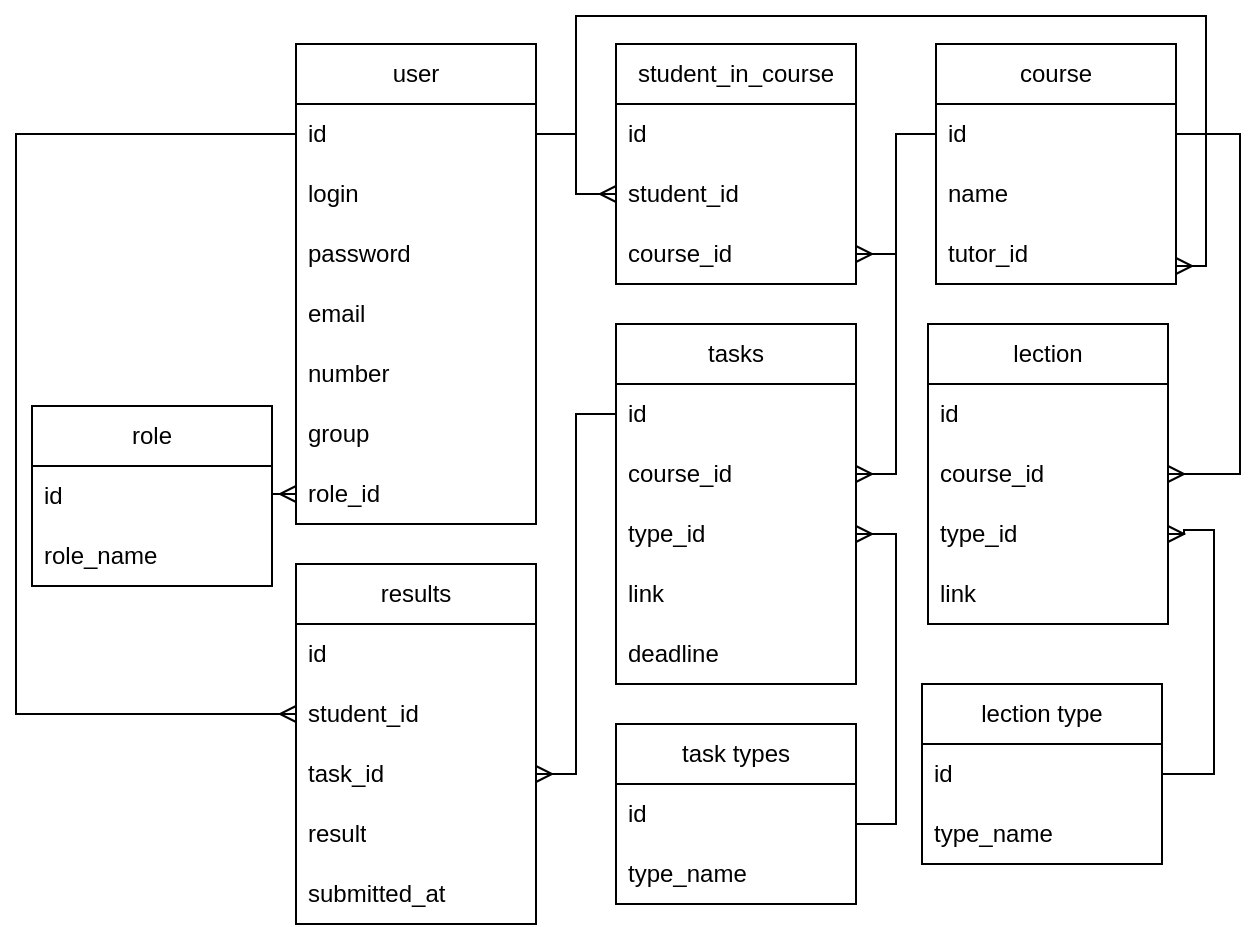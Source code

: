 <mxfile version="24.4.4" type="github">
  <diagram name="Page-1" id="5Un4fdIXJoDYMkFlnWOC">
    <mxGraphModel dx="792" dy="1124" grid="0" gridSize="10" guides="1" tooltips="1" connect="1" arrows="1" fold="1" page="0" pageScale="1" pageWidth="850" pageHeight="1100" math="0" shadow="0">
      <root>
        <mxCell id="0" />
        <mxCell id="1" parent="0" />
        <mxCell id="l16u2ttChjux-JlFhEDz-1" value="user" style="swimlane;fontStyle=0;childLayout=stackLayout;horizontal=1;startSize=30;horizontalStack=0;resizeParent=1;resizeParentMax=0;resizeLast=0;collapsible=1;marginBottom=0;whiteSpace=wrap;html=1;" parent="1" vertex="1">
          <mxGeometry x="160" y="320" width="120" height="240" as="geometry" />
        </mxCell>
        <mxCell id="l16u2ttChjux-JlFhEDz-2" value="id" style="text;strokeColor=none;fillColor=none;align=left;verticalAlign=middle;spacingLeft=4;spacingRight=4;overflow=hidden;points=[[0,0.5],[1,0.5]];portConstraint=eastwest;rotatable=0;whiteSpace=wrap;html=1;" parent="l16u2ttChjux-JlFhEDz-1" vertex="1">
          <mxGeometry y="30" width="120" height="30" as="geometry" />
        </mxCell>
        <mxCell id="l16u2ttChjux-JlFhEDz-62" value="login" style="text;strokeColor=none;fillColor=none;align=left;verticalAlign=middle;spacingLeft=4;spacingRight=4;overflow=hidden;points=[[0,0.5],[1,0.5]];portConstraint=eastwest;rotatable=0;whiteSpace=wrap;html=1;" parent="l16u2ttChjux-JlFhEDz-1" vertex="1">
          <mxGeometry y="60" width="120" height="30" as="geometry" />
        </mxCell>
        <mxCell id="l16u2ttChjux-JlFhEDz-63" value="password" style="text;strokeColor=none;fillColor=none;align=left;verticalAlign=middle;spacingLeft=4;spacingRight=4;overflow=hidden;points=[[0,0.5],[1,0.5]];portConstraint=eastwest;rotatable=0;whiteSpace=wrap;html=1;" parent="l16u2ttChjux-JlFhEDz-1" vertex="1">
          <mxGeometry y="90" width="120" height="30" as="geometry" />
        </mxCell>
        <mxCell id="l16u2ttChjux-JlFhEDz-64" value="email" style="text;strokeColor=none;fillColor=none;align=left;verticalAlign=middle;spacingLeft=4;spacingRight=4;overflow=hidden;points=[[0,0.5],[1,0.5]];portConstraint=eastwest;rotatable=0;whiteSpace=wrap;html=1;" parent="l16u2ttChjux-JlFhEDz-1" vertex="1">
          <mxGeometry y="120" width="120" height="30" as="geometry" />
        </mxCell>
        <mxCell id="l16u2ttChjux-JlFhEDz-65" value="number" style="text;strokeColor=none;fillColor=none;align=left;verticalAlign=middle;spacingLeft=4;spacingRight=4;overflow=hidden;points=[[0,0.5],[1,0.5]];portConstraint=eastwest;rotatable=0;whiteSpace=wrap;html=1;" parent="l16u2ttChjux-JlFhEDz-1" vertex="1">
          <mxGeometry y="150" width="120" height="30" as="geometry" />
        </mxCell>
        <mxCell id="l16u2ttChjux-JlFhEDz-79" value="group" style="text;strokeColor=none;fillColor=none;align=left;verticalAlign=middle;spacingLeft=4;spacingRight=4;overflow=hidden;points=[[0,0.5],[1,0.5]];portConstraint=eastwest;rotatable=0;whiteSpace=wrap;html=1;" parent="l16u2ttChjux-JlFhEDz-1" vertex="1">
          <mxGeometry y="180" width="120" height="30" as="geometry" />
        </mxCell>
        <mxCell id="lbGMUFgZ45TlAih9L0F--12" value="role_id" style="text;strokeColor=none;fillColor=none;align=left;verticalAlign=middle;spacingLeft=4;spacingRight=4;overflow=hidden;points=[[0,0.5],[1,0.5]];portConstraint=eastwest;rotatable=0;whiteSpace=wrap;html=1;" vertex="1" parent="l16u2ttChjux-JlFhEDz-1">
          <mxGeometry y="210" width="120" height="30" as="geometry" />
        </mxCell>
        <mxCell id="l16u2ttChjux-JlFhEDz-13" value="lection" style="swimlane;fontStyle=0;childLayout=stackLayout;horizontal=1;startSize=30;horizontalStack=0;resizeParent=1;resizeParentMax=0;resizeLast=0;collapsible=1;marginBottom=0;whiteSpace=wrap;html=1;" parent="1" vertex="1">
          <mxGeometry x="476" y="460" width="120" height="150" as="geometry" />
        </mxCell>
        <mxCell id="l16u2ttChjux-JlFhEDz-14" value="id" style="text;strokeColor=none;fillColor=none;align=left;verticalAlign=middle;spacingLeft=4;spacingRight=4;overflow=hidden;points=[[0,0.5],[1,0.5]];portConstraint=eastwest;rotatable=0;whiteSpace=wrap;html=1;" parent="l16u2ttChjux-JlFhEDz-13" vertex="1">
          <mxGeometry y="30" width="120" height="30" as="geometry" />
        </mxCell>
        <mxCell id="l16u2ttChjux-JlFhEDz-15" value="course_id" style="text;strokeColor=none;fillColor=none;align=left;verticalAlign=middle;spacingLeft=4;spacingRight=4;overflow=hidden;points=[[0,0.5],[1,0.5]];portConstraint=eastwest;rotatable=0;whiteSpace=wrap;html=1;" parent="l16u2ttChjux-JlFhEDz-13" vertex="1">
          <mxGeometry y="60" width="120" height="30" as="geometry" />
        </mxCell>
        <mxCell id="l16u2ttChjux-JlFhEDz-16" value="type_id" style="text;strokeColor=none;fillColor=none;align=left;verticalAlign=middle;spacingLeft=4;spacingRight=4;overflow=hidden;points=[[0,0.5],[1,0.5]];portConstraint=eastwest;rotatable=0;whiteSpace=wrap;html=1;" parent="l16u2ttChjux-JlFhEDz-13" vertex="1">
          <mxGeometry y="90" width="120" height="30" as="geometry" />
        </mxCell>
        <mxCell id="l16u2ttChjux-JlFhEDz-69" value="link" style="text;strokeColor=none;fillColor=none;align=left;verticalAlign=middle;spacingLeft=4;spacingRight=4;overflow=hidden;points=[[0,0.5],[1,0.5]];portConstraint=eastwest;rotatable=0;whiteSpace=wrap;html=1;" parent="l16u2ttChjux-JlFhEDz-13" vertex="1">
          <mxGeometry y="120" width="120" height="30" as="geometry" />
        </mxCell>
        <mxCell id="l16u2ttChjux-JlFhEDz-17" value="lection type" style="swimlane;fontStyle=0;childLayout=stackLayout;horizontal=1;startSize=30;horizontalStack=0;resizeParent=1;resizeParentMax=0;resizeLast=0;collapsible=1;marginBottom=0;whiteSpace=wrap;html=1;" parent="1" vertex="1">
          <mxGeometry x="473" y="640" width="120" height="90" as="geometry" />
        </mxCell>
        <mxCell id="l16u2ttChjux-JlFhEDz-18" value="id" style="text;strokeColor=none;fillColor=none;align=left;verticalAlign=middle;spacingLeft=4;spacingRight=4;overflow=hidden;points=[[0,0.5],[1,0.5]];portConstraint=eastwest;rotatable=0;whiteSpace=wrap;html=1;" parent="l16u2ttChjux-JlFhEDz-17" vertex="1">
          <mxGeometry y="30" width="120" height="30" as="geometry" />
        </mxCell>
        <mxCell id="l16u2ttChjux-JlFhEDz-19" value="type_name" style="text;strokeColor=none;fillColor=none;align=left;verticalAlign=middle;spacingLeft=4;spacingRight=4;overflow=hidden;points=[[0,0.5],[1,0.5]];portConstraint=eastwest;rotatable=0;whiteSpace=wrap;html=1;" parent="l16u2ttChjux-JlFhEDz-17" vertex="1">
          <mxGeometry y="60" width="120" height="30" as="geometry" />
        </mxCell>
        <mxCell id="l16u2ttChjux-JlFhEDz-21" style="edgeStyle=orthogonalEdgeStyle;rounded=0;orthogonalLoop=1;jettySize=auto;html=1;endArrow=ERmany;endFill=0;" parent="1" source="l16u2ttChjux-JlFhEDz-18" target="l16u2ttChjux-JlFhEDz-16" edge="1">
          <mxGeometry relative="1" as="geometry">
            <Array as="points">
              <mxPoint x="619" y="685" />
              <mxPoint x="619" y="563" />
              <mxPoint x="604" y="563" />
              <mxPoint x="604" y="565" />
            </Array>
          </mxGeometry>
        </mxCell>
        <mxCell id="l16u2ttChjux-JlFhEDz-26" value="course" style="swimlane;fontStyle=0;childLayout=stackLayout;horizontal=1;startSize=30;horizontalStack=0;resizeParent=1;resizeParentMax=0;resizeLast=0;collapsible=1;marginBottom=0;whiteSpace=wrap;html=1;" parent="1" vertex="1">
          <mxGeometry x="480" y="320" width="120" height="120" as="geometry" />
        </mxCell>
        <mxCell id="l16u2ttChjux-JlFhEDz-27" value="id" style="text;strokeColor=none;fillColor=none;align=left;verticalAlign=middle;spacingLeft=4;spacingRight=4;overflow=hidden;points=[[0,0.5],[1,0.5]];portConstraint=eastwest;rotatable=0;whiteSpace=wrap;html=1;" parent="l16u2ttChjux-JlFhEDz-26" vertex="1">
          <mxGeometry y="30" width="120" height="30" as="geometry" />
        </mxCell>
        <mxCell id="l16u2ttChjux-JlFhEDz-28" value="name" style="text;strokeColor=none;fillColor=none;align=left;verticalAlign=middle;spacingLeft=4;spacingRight=4;overflow=hidden;points=[[0,0.5],[1,0.5]];portConstraint=eastwest;rotatable=0;whiteSpace=wrap;html=1;" parent="l16u2ttChjux-JlFhEDz-26" vertex="1">
          <mxGeometry y="60" width="120" height="30" as="geometry" />
        </mxCell>
        <mxCell id="l16u2ttChjux-JlFhEDz-70" value="tutor_id" style="text;strokeColor=none;fillColor=none;align=left;verticalAlign=middle;spacingLeft=4;spacingRight=4;overflow=hidden;points=[[0,0.5],[1,0.5]];portConstraint=eastwest;rotatable=0;whiteSpace=wrap;html=1;" parent="l16u2ttChjux-JlFhEDz-26" vertex="1">
          <mxGeometry y="90" width="120" height="30" as="geometry" />
        </mxCell>
        <mxCell id="l16u2ttChjux-JlFhEDz-30" style="edgeStyle=orthogonalEdgeStyle;rounded=0;orthogonalLoop=1;jettySize=auto;html=1;exitX=1;exitY=0.5;exitDx=0;exitDy=0;endArrow=ERmany;endFill=0;" parent="1" source="l16u2ttChjux-JlFhEDz-27" target="l16u2ttChjux-JlFhEDz-15" edge="1">
          <mxGeometry relative="1" as="geometry">
            <Array as="points">
              <mxPoint x="632" y="365" />
              <mxPoint x="632" y="535" />
            </Array>
          </mxGeometry>
        </mxCell>
        <mxCell id="l16u2ttChjux-JlFhEDz-31" value="student_in_course" style="swimlane;fontStyle=0;childLayout=stackLayout;horizontal=1;startSize=30;horizontalStack=0;resizeParent=1;resizeParentMax=0;resizeLast=0;collapsible=1;marginBottom=0;whiteSpace=wrap;html=1;" parent="1" vertex="1">
          <mxGeometry x="320" y="320" width="120" height="120" as="geometry" />
        </mxCell>
        <mxCell id="l16u2ttChjux-JlFhEDz-32" value="id" style="text;strokeColor=none;fillColor=none;align=left;verticalAlign=middle;spacingLeft=4;spacingRight=4;overflow=hidden;points=[[0,0.5],[1,0.5]];portConstraint=eastwest;rotatable=0;whiteSpace=wrap;html=1;" parent="l16u2ttChjux-JlFhEDz-31" vertex="1">
          <mxGeometry y="30" width="120" height="30" as="geometry" />
        </mxCell>
        <mxCell id="l16u2ttChjux-JlFhEDz-33" value="student_id" style="text;strokeColor=none;fillColor=none;align=left;verticalAlign=middle;spacingLeft=4;spacingRight=4;overflow=hidden;points=[[0,0.5],[1,0.5]];portConstraint=eastwest;rotatable=0;whiteSpace=wrap;html=1;" parent="l16u2ttChjux-JlFhEDz-31" vertex="1">
          <mxGeometry y="60" width="120" height="30" as="geometry" />
        </mxCell>
        <mxCell id="l16u2ttChjux-JlFhEDz-34" value="course_id" style="text;strokeColor=none;fillColor=none;align=left;verticalAlign=middle;spacingLeft=4;spacingRight=4;overflow=hidden;points=[[0,0.5],[1,0.5]];portConstraint=eastwest;rotatable=0;whiteSpace=wrap;html=1;" parent="l16u2ttChjux-JlFhEDz-31" vertex="1">
          <mxGeometry y="90" width="120" height="30" as="geometry" />
        </mxCell>
        <mxCell id="l16u2ttChjux-JlFhEDz-37" style="edgeStyle=orthogonalEdgeStyle;rounded=0;orthogonalLoop=1;jettySize=auto;html=1;endArrow=ERmany;endFill=0;" parent="1" source="l16u2ttChjux-JlFhEDz-2" target="l16u2ttChjux-JlFhEDz-33" edge="1">
          <mxGeometry relative="1" as="geometry" />
        </mxCell>
        <mxCell id="l16u2ttChjux-JlFhEDz-38" style="edgeStyle=orthogonalEdgeStyle;rounded=0;orthogonalLoop=1;jettySize=auto;html=1;endArrow=ERmany;endFill=0;" parent="1" source="l16u2ttChjux-JlFhEDz-27" target="l16u2ttChjux-JlFhEDz-34" edge="1">
          <mxGeometry relative="1" as="geometry" />
        </mxCell>
        <mxCell id="l16u2ttChjux-JlFhEDz-39" value="tasks" style="swimlane;fontStyle=0;childLayout=stackLayout;horizontal=1;startSize=30;horizontalStack=0;resizeParent=1;resizeParentMax=0;resizeLast=0;collapsible=1;marginBottom=0;whiteSpace=wrap;html=1;" parent="1" vertex="1">
          <mxGeometry x="320" y="460" width="120" height="180" as="geometry">
            <mxRectangle x="440" y="800" width="70" height="30" as="alternateBounds" />
          </mxGeometry>
        </mxCell>
        <mxCell id="l16u2ttChjux-JlFhEDz-40" value="id" style="text;strokeColor=none;fillColor=none;align=left;verticalAlign=middle;spacingLeft=4;spacingRight=4;overflow=hidden;points=[[0,0.5],[1,0.5]];portConstraint=eastwest;rotatable=0;whiteSpace=wrap;html=1;" parent="l16u2ttChjux-JlFhEDz-39" vertex="1">
          <mxGeometry y="30" width="120" height="30" as="geometry" />
        </mxCell>
        <mxCell id="l16u2ttChjux-JlFhEDz-41" value="course_id" style="text;strokeColor=none;fillColor=none;align=left;verticalAlign=middle;spacingLeft=4;spacingRight=4;overflow=hidden;points=[[0,0.5],[1,0.5]];portConstraint=eastwest;rotatable=0;whiteSpace=wrap;html=1;" parent="l16u2ttChjux-JlFhEDz-39" vertex="1">
          <mxGeometry y="60" width="120" height="30" as="geometry" />
        </mxCell>
        <mxCell id="l16u2ttChjux-JlFhEDz-42" value="type_id" style="text;strokeColor=none;fillColor=none;align=left;verticalAlign=middle;spacingLeft=4;spacingRight=4;overflow=hidden;points=[[0,0.5],[1,0.5]];portConstraint=eastwest;rotatable=0;whiteSpace=wrap;html=1;" parent="l16u2ttChjux-JlFhEDz-39" vertex="1">
          <mxGeometry y="90" width="120" height="30" as="geometry" />
        </mxCell>
        <mxCell id="l16u2ttChjux-JlFhEDz-68" value="link" style="text;strokeColor=none;fillColor=none;align=left;verticalAlign=middle;spacingLeft=4;spacingRight=4;overflow=hidden;points=[[0,0.5],[1,0.5]];portConstraint=eastwest;rotatable=0;whiteSpace=wrap;html=1;" parent="l16u2ttChjux-JlFhEDz-39" vertex="1">
          <mxGeometry y="120" width="120" height="30" as="geometry" />
        </mxCell>
        <mxCell id="lbGMUFgZ45TlAih9L0F--1" value="deadline" style="text;strokeColor=none;fillColor=none;align=left;verticalAlign=middle;spacingLeft=4;spacingRight=4;overflow=hidden;points=[[0,0.5],[1,0.5]];portConstraint=eastwest;rotatable=0;whiteSpace=wrap;html=1;" vertex="1" parent="l16u2ttChjux-JlFhEDz-39">
          <mxGeometry y="150" width="120" height="30" as="geometry" />
        </mxCell>
        <mxCell id="l16u2ttChjux-JlFhEDz-49" value="task types" style="swimlane;fontStyle=0;childLayout=stackLayout;horizontal=1;startSize=30;horizontalStack=0;resizeParent=1;resizeParentMax=0;resizeLast=0;collapsible=1;marginBottom=0;whiteSpace=wrap;html=1;" parent="1" vertex="1">
          <mxGeometry x="320" y="660" width="120" height="90" as="geometry" />
        </mxCell>
        <mxCell id="l16u2ttChjux-JlFhEDz-50" value="id" style="text;strokeColor=none;fillColor=none;align=left;verticalAlign=middle;spacingLeft=4;spacingRight=4;overflow=hidden;points=[[0,0.5],[1,0.5]];portConstraint=eastwest;rotatable=0;whiteSpace=wrap;html=1;" parent="l16u2ttChjux-JlFhEDz-49" vertex="1">
          <mxGeometry y="30" width="120" height="30" as="geometry" />
        </mxCell>
        <mxCell id="l16u2ttChjux-JlFhEDz-51" value="type_name" style="text;strokeColor=none;fillColor=none;align=left;verticalAlign=middle;spacingLeft=4;spacingRight=4;overflow=hidden;points=[[0,0.5],[1,0.5]];portConstraint=eastwest;rotatable=0;whiteSpace=wrap;html=1;" parent="l16u2ttChjux-JlFhEDz-49" vertex="1">
          <mxGeometry y="60" width="120" height="30" as="geometry" />
        </mxCell>
        <mxCell id="l16u2ttChjux-JlFhEDz-55" value="results" style="swimlane;fontStyle=0;childLayout=stackLayout;horizontal=1;startSize=30;horizontalStack=0;resizeParent=1;resizeParentMax=0;resizeLast=0;collapsible=1;marginBottom=0;whiteSpace=wrap;html=1;" parent="1" vertex="1">
          <mxGeometry x="160" y="580" width="120" height="180" as="geometry" />
        </mxCell>
        <mxCell id="l16u2ttChjux-JlFhEDz-56" value="id" style="text;strokeColor=none;fillColor=none;align=left;verticalAlign=middle;spacingLeft=4;spacingRight=4;overflow=hidden;points=[[0,0.5],[1,0.5]];portConstraint=eastwest;rotatable=0;whiteSpace=wrap;html=1;" parent="l16u2ttChjux-JlFhEDz-55" vertex="1">
          <mxGeometry y="30" width="120" height="30" as="geometry" />
        </mxCell>
        <mxCell id="l16u2ttChjux-JlFhEDz-57" value="student_id" style="text;strokeColor=none;fillColor=none;align=left;verticalAlign=middle;spacingLeft=4;spacingRight=4;overflow=hidden;points=[[0,0.5],[1,0.5]];portConstraint=eastwest;rotatable=0;whiteSpace=wrap;html=1;" parent="l16u2ttChjux-JlFhEDz-55" vertex="1">
          <mxGeometry y="60" width="120" height="30" as="geometry" />
        </mxCell>
        <mxCell id="l16u2ttChjux-JlFhEDz-58" value="task_id" style="text;strokeColor=none;fillColor=none;align=left;verticalAlign=middle;spacingLeft=4;spacingRight=4;overflow=hidden;points=[[0,0.5],[1,0.5]];portConstraint=eastwest;rotatable=0;whiteSpace=wrap;html=1;" parent="l16u2ttChjux-JlFhEDz-55" vertex="1">
          <mxGeometry y="90" width="120" height="30" as="geometry" />
        </mxCell>
        <mxCell id="l16u2ttChjux-JlFhEDz-67" value="result" style="text;strokeColor=none;fillColor=none;align=left;verticalAlign=middle;spacingLeft=4;spacingRight=4;overflow=hidden;points=[[0,0.5],[1,0.5]];portConstraint=eastwest;rotatable=0;whiteSpace=wrap;html=1;" parent="l16u2ttChjux-JlFhEDz-55" vertex="1">
          <mxGeometry y="120" width="120" height="30" as="geometry" />
        </mxCell>
        <mxCell id="lbGMUFgZ45TlAih9L0F--11" value="submitted_at" style="text;strokeColor=none;fillColor=none;align=left;verticalAlign=middle;spacingLeft=4;spacingRight=4;overflow=hidden;points=[[0,0.5],[1,0.5]];portConstraint=eastwest;rotatable=0;whiteSpace=wrap;html=1;" vertex="1" parent="l16u2ttChjux-JlFhEDz-55">
          <mxGeometry y="150" width="120" height="30" as="geometry" />
        </mxCell>
        <mxCell id="l16u2ttChjux-JlFhEDz-80" style="edgeStyle=orthogonalEdgeStyle;rounded=0;orthogonalLoop=1;jettySize=auto;html=1;endArrow=ERmany;endFill=0;" parent="1" source="l16u2ttChjux-JlFhEDz-2" target="l16u2ttChjux-JlFhEDz-57" edge="1">
          <mxGeometry relative="1" as="geometry">
            <Array as="points">
              <mxPoint x="20" y="365" />
              <mxPoint x="20" y="655" />
            </Array>
          </mxGeometry>
        </mxCell>
        <mxCell id="l16u2ttChjux-JlFhEDz-83" style="edgeStyle=orthogonalEdgeStyle;rounded=0;orthogonalLoop=1;jettySize=auto;html=1;endArrow=ERmany;endFill=0;" parent="1" source="l16u2ttChjux-JlFhEDz-27" target="l16u2ttChjux-JlFhEDz-41" edge="1">
          <mxGeometry relative="1" as="geometry" />
        </mxCell>
        <mxCell id="l16u2ttChjux-JlFhEDz-84" style="edgeStyle=orthogonalEdgeStyle;rounded=0;orthogonalLoop=1;jettySize=auto;html=1;endArrow=ERmany;endFill=0;" parent="1" source="l16u2ttChjux-JlFhEDz-50" target="l16u2ttChjux-JlFhEDz-42" edge="1">
          <mxGeometry relative="1" as="geometry">
            <Array as="points">
              <mxPoint x="460" y="710" />
              <mxPoint x="460" y="565" />
            </Array>
          </mxGeometry>
        </mxCell>
        <mxCell id="l16u2ttChjux-JlFhEDz-85" style="edgeStyle=orthogonalEdgeStyle;rounded=0;orthogonalLoop=1;jettySize=auto;html=1;endArrow=ERmany;endFill=0;" parent="1" source="l16u2ttChjux-JlFhEDz-40" target="l16u2ttChjux-JlFhEDz-58" edge="1">
          <mxGeometry relative="1" as="geometry" />
        </mxCell>
        <mxCell id="lbGMUFgZ45TlAih9L0F--10" style="edgeStyle=orthogonalEdgeStyle;rounded=0;orthogonalLoop=1;jettySize=auto;html=1;endArrow=ERmany;endFill=0;" edge="1" parent="1" source="l16u2ttChjux-JlFhEDz-2" target="l16u2ttChjux-JlFhEDz-70">
          <mxGeometry relative="1" as="geometry">
            <Array as="points">
              <mxPoint x="300" y="365" />
              <mxPoint x="300" y="306" />
              <mxPoint x="615" y="306" />
              <mxPoint x="615" y="431" />
            </Array>
            <mxPoint x="526" y="59" as="sourcePoint" />
            <mxPoint x="522" y="229" as="targetPoint" />
          </mxGeometry>
        </mxCell>
        <mxCell id="lbGMUFgZ45TlAih9L0F--13" value="role" style="swimlane;fontStyle=0;childLayout=stackLayout;horizontal=1;startSize=30;horizontalStack=0;resizeParent=1;resizeParentMax=0;resizeLast=0;collapsible=1;marginBottom=0;whiteSpace=wrap;html=1;" vertex="1" parent="1">
          <mxGeometry x="28" y="501" width="120" height="90" as="geometry" />
        </mxCell>
        <mxCell id="lbGMUFgZ45TlAih9L0F--14" value="id" style="text;strokeColor=none;fillColor=none;align=left;verticalAlign=middle;spacingLeft=4;spacingRight=4;overflow=hidden;points=[[0,0.5],[1,0.5]];portConstraint=eastwest;rotatable=0;whiteSpace=wrap;html=1;" vertex="1" parent="lbGMUFgZ45TlAih9L0F--13">
          <mxGeometry y="30" width="120" height="30" as="geometry" />
        </mxCell>
        <mxCell id="lbGMUFgZ45TlAih9L0F--15" value="role_name" style="text;strokeColor=none;fillColor=none;align=left;verticalAlign=middle;spacingLeft=4;spacingRight=4;overflow=hidden;points=[[0,0.5],[1,0.5]];portConstraint=eastwest;rotatable=0;whiteSpace=wrap;html=1;" vertex="1" parent="lbGMUFgZ45TlAih9L0F--13">
          <mxGeometry y="60" width="120" height="30" as="geometry" />
        </mxCell>
        <mxCell id="lbGMUFgZ45TlAih9L0F--16" style="edgeStyle=orthogonalEdgeStyle;rounded=0;orthogonalLoop=1;jettySize=auto;html=1;endArrow=ERmany;endFill=0;entryX=0;entryY=0.5;entryDx=0;entryDy=0;" edge="1" parent="1" source="lbGMUFgZ45TlAih9L0F--14" target="lbGMUFgZ45TlAih9L0F--12">
          <mxGeometry relative="1" as="geometry">
            <Array as="points">
              <mxPoint x="126" y="545" />
              <mxPoint x="126" y="545" />
            </Array>
            <mxPoint x="170" y="375" as="sourcePoint" />
            <mxPoint x="170" y="665" as="targetPoint" />
          </mxGeometry>
        </mxCell>
      </root>
    </mxGraphModel>
  </diagram>
</mxfile>
